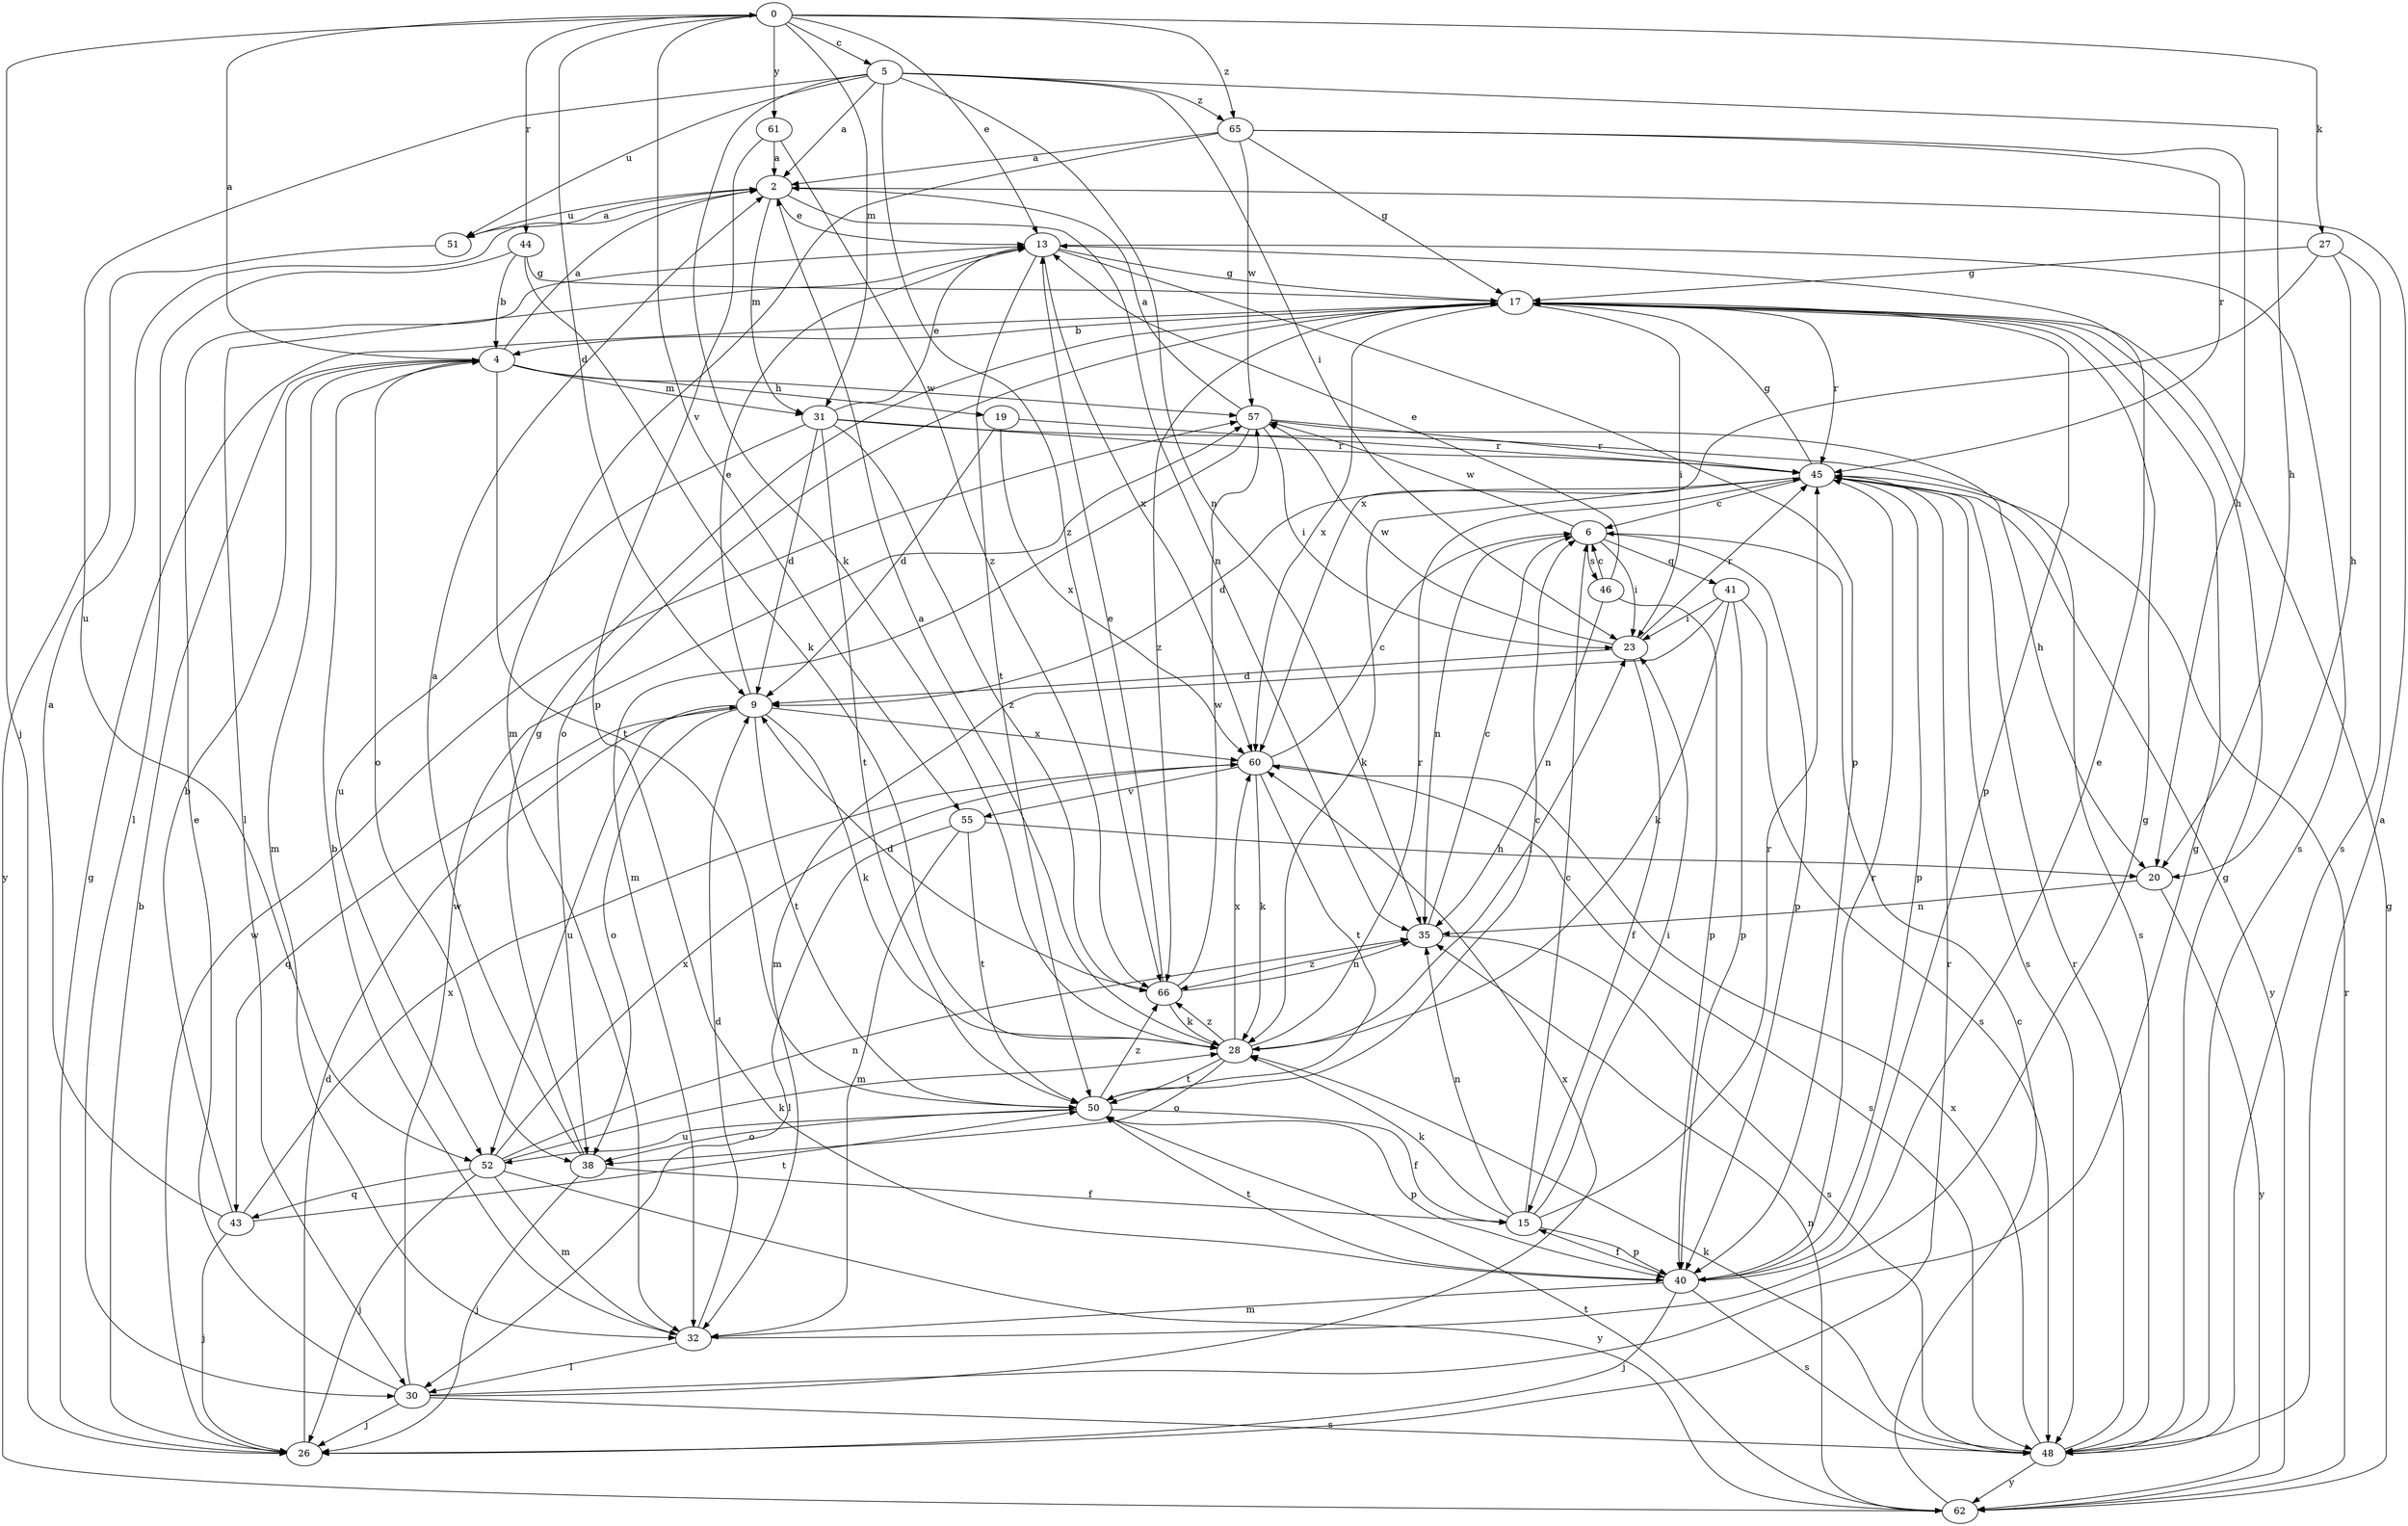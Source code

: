 strict digraph  {
0;
2;
4;
5;
6;
9;
13;
15;
17;
19;
20;
23;
26;
27;
28;
30;
31;
32;
35;
38;
40;
41;
43;
44;
45;
46;
48;
50;
51;
52;
55;
57;
60;
61;
62;
65;
66;
0 -> 5  [label=c];
0 -> 9  [label=d];
0 -> 13  [label=e];
0 -> 26  [label=j];
0 -> 27  [label=k];
0 -> 31  [label=m];
0 -> 44  [label=r];
0 -> 55  [label=v];
0 -> 61  [label=y];
0 -> 65  [label=z];
2 -> 13  [label=e];
2 -> 31  [label=m];
2 -> 35  [label=n];
2 -> 51  [label=u];
4 -> 0  [label=a];
4 -> 2  [label=a];
4 -> 19  [label=h];
4 -> 31  [label=m];
4 -> 32  [label=m];
4 -> 38  [label=o];
4 -> 50  [label=t];
4 -> 57  [label=w];
5 -> 2  [label=a];
5 -> 20  [label=h];
5 -> 23  [label=i];
5 -> 28  [label=k];
5 -> 35  [label=n];
5 -> 51  [label=u];
5 -> 52  [label=u];
5 -> 65  [label=z];
5 -> 66  [label=z];
6 -> 23  [label=i];
6 -> 35  [label=n];
6 -> 40  [label=p];
6 -> 41  [label=q];
6 -> 46  [label=s];
6 -> 57  [label=w];
9 -> 13  [label=e];
9 -> 28  [label=k];
9 -> 38  [label=o];
9 -> 43  [label=q];
9 -> 50  [label=t];
9 -> 52  [label=u];
9 -> 60  [label=x];
13 -> 17  [label=g];
13 -> 30  [label=l];
13 -> 40  [label=p];
13 -> 48  [label=s];
13 -> 50  [label=t];
13 -> 60  [label=x];
15 -> 6  [label=c];
15 -> 23  [label=i];
15 -> 28  [label=k];
15 -> 35  [label=n];
15 -> 40  [label=p];
15 -> 45  [label=r];
17 -> 4  [label=b];
17 -> 23  [label=i];
17 -> 38  [label=o];
17 -> 40  [label=p];
17 -> 45  [label=r];
17 -> 60  [label=x];
17 -> 66  [label=z];
19 -> 9  [label=d];
19 -> 45  [label=r];
19 -> 60  [label=x];
20 -> 35  [label=n];
20 -> 62  [label=y];
23 -> 9  [label=d];
23 -> 15  [label=f];
23 -> 45  [label=r];
23 -> 57  [label=w];
26 -> 4  [label=b];
26 -> 9  [label=d];
26 -> 17  [label=g];
26 -> 45  [label=r];
26 -> 57  [label=w];
27 -> 17  [label=g];
27 -> 20  [label=h];
27 -> 48  [label=s];
27 -> 60  [label=x];
28 -> 2  [label=a];
28 -> 23  [label=i];
28 -> 38  [label=o];
28 -> 45  [label=r];
28 -> 50  [label=t];
28 -> 60  [label=x];
28 -> 66  [label=z];
30 -> 13  [label=e];
30 -> 17  [label=g];
30 -> 26  [label=j];
30 -> 48  [label=s];
30 -> 57  [label=w];
30 -> 60  [label=x];
31 -> 9  [label=d];
31 -> 13  [label=e];
31 -> 45  [label=r];
31 -> 48  [label=s];
31 -> 50  [label=t];
31 -> 52  [label=u];
31 -> 66  [label=z];
32 -> 4  [label=b];
32 -> 9  [label=d];
32 -> 17  [label=g];
32 -> 30  [label=l];
35 -> 6  [label=c];
35 -> 48  [label=s];
35 -> 66  [label=z];
38 -> 2  [label=a];
38 -> 15  [label=f];
38 -> 17  [label=g];
38 -> 26  [label=j];
40 -> 13  [label=e];
40 -> 15  [label=f];
40 -> 26  [label=j];
40 -> 32  [label=m];
40 -> 45  [label=r];
40 -> 48  [label=s];
40 -> 50  [label=t];
41 -> 23  [label=i];
41 -> 28  [label=k];
41 -> 32  [label=m];
41 -> 40  [label=p];
41 -> 48  [label=s];
43 -> 2  [label=a];
43 -> 4  [label=b];
43 -> 26  [label=j];
43 -> 50  [label=t];
43 -> 60  [label=x];
44 -> 4  [label=b];
44 -> 17  [label=g];
44 -> 28  [label=k];
44 -> 30  [label=l];
45 -> 6  [label=c];
45 -> 9  [label=d];
45 -> 17  [label=g];
45 -> 28  [label=k];
45 -> 40  [label=p];
45 -> 48  [label=s];
45 -> 62  [label=y];
46 -> 6  [label=c];
46 -> 13  [label=e];
46 -> 35  [label=n];
46 -> 40  [label=p];
48 -> 2  [label=a];
48 -> 17  [label=g];
48 -> 28  [label=k];
48 -> 45  [label=r];
48 -> 60  [label=x];
48 -> 62  [label=y];
50 -> 6  [label=c];
50 -> 15  [label=f];
50 -> 38  [label=o];
50 -> 40  [label=p];
50 -> 52  [label=u];
50 -> 66  [label=z];
51 -> 2  [label=a];
51 -> 62  [label=y];
52 -> 26  [label=j];
52 -> 28  [label=k];
52 -> 32  [label=m];
52 -> 35  [label=n];
52 -> 43  [label=q];
52 -> 60  [label=x];
52 -> 62  [label=y];
55 -> 20  [label=h];
55 -> 30  [label=l];
55 -> 32  [label=m];
55 -> 50  [label=t];
57 -> 2  [label=a];
57 -> 20  [label=h];
57 -> 23  [label=i];
57 -> 32  [label=m];
57 -> 45  [label=r];
60 -> 6  [label=c];
60 -> 28  [label=k];
60 -> 48  [label=s];
60 -> 50  [label=t];
60 -> 55  [label=v];
61 -> 2  [label=a];
61 -> 40  [label=p];
61 -> 66  [label=z];
62 -> 6  [label=c];
62 -> 17  [label=g];
62 -> 35  [label=n];
62 -> 45  [label=r];
62 -> 50  [label=t];
65 -> 2  [label=a];
65 -> 17  [label=g];
65 -> 20  [label=h];
65 -> 32  [label=m];
65 -> 45  [label=r];
65 -> 57  [label=w];
66 -> 9  [label=d];
66 -> 13  [label=e];
66 -> 28  [label=k];
66 -> 35  [label=n];
66 -> 57  [label=w];
}
